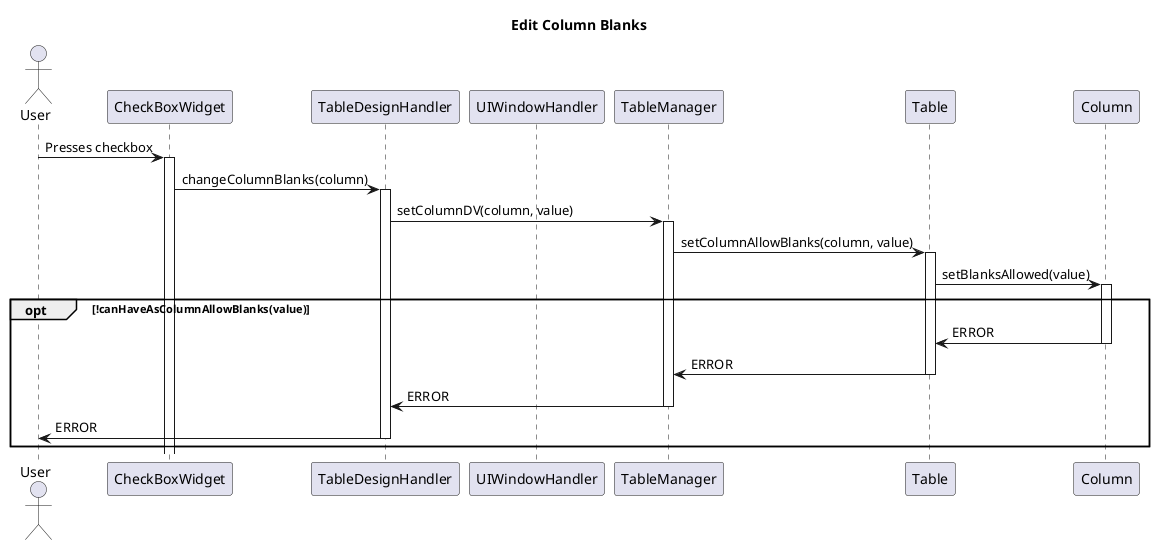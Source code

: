@startuml
title Edit Column Blanks
Actor User


User->CheckBoxWidget: Presses checkbox
activate CheckBoxWidget
CheckBoxWidget -> TableDesignHandler: changeColumnBlanks(column)
deactivate UIWindowHandler

activate TableDesignHandler
TableDesignHandler -> TableManager: setColumnDV(column, value)
activate TableManager
TableManager -> Table: setColumnAllowBlanks(column, value)
activate Table
Table -> Column: setBlanksAllowed(value)
activate Column
opt !canHaveAsColumnAllowBlanks(value)
    Column -> Table: ERROR
    deactivate Column
    Table -> TableManager: ERROR
    deactivate Table
    TableManager -> TableDesignHandler: ERROR
    deactivate TableManager
    TableDesignHandler -> User: ERROR
    deactivate TableDesignHandler
end



@enduml